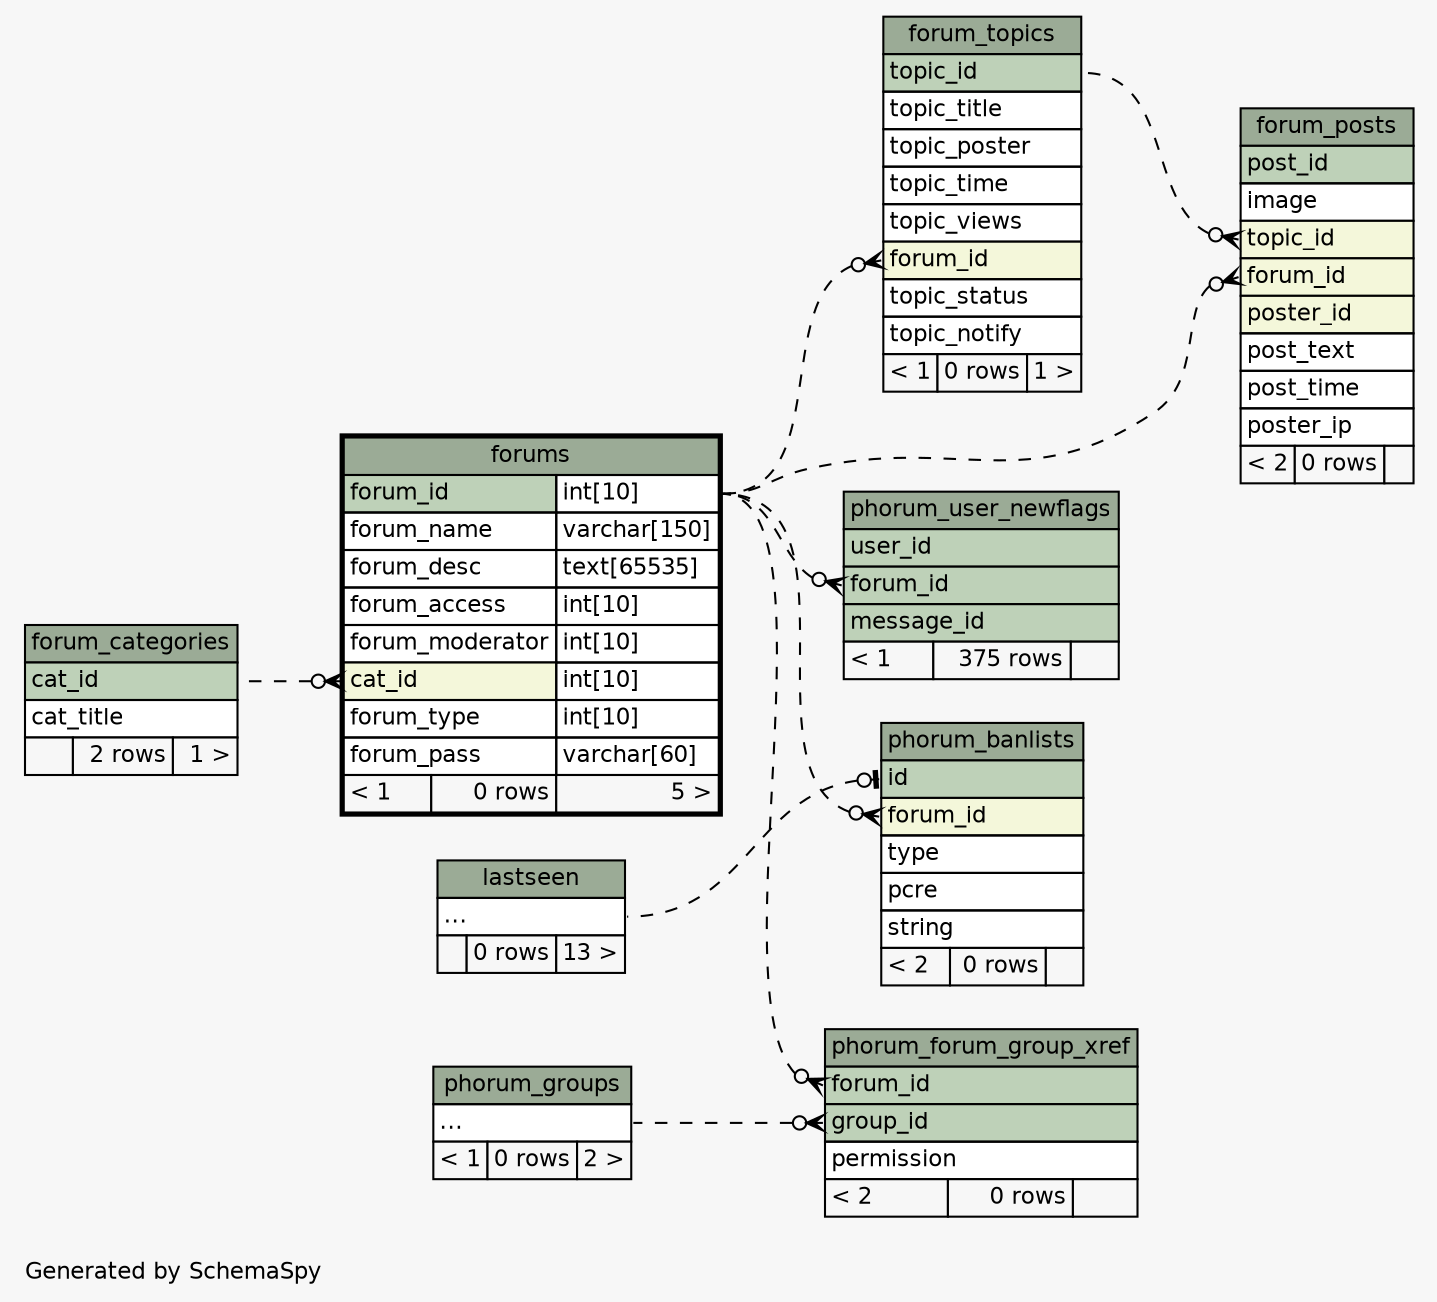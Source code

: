 // dot 2.38.0 on Mac OS X 10.9.4
// SchemaSpy rev 590
digraph "impliedTwoDegreesRelationshipsDiagram" {
  graph [
    rankdir="RL"
    bgcolor="#f7f7f7"
    label="\nGenerated by SchemaSpy"
    labeljust="l"
    nodesep="0.18"
    ranksep="0.46"
    fontname="Helvetica"
    fontsize="11"
  ];
  node [
    fontname="Helvetica"
    fontsize="11"
    shape="plaintext"
  ];
  edge [
    arrowsize="0.8"
  ];
  "forum_posts":"forum_id":w -> "forums":"forum_id.type":e [arrowhead=none dir=back arrowtail=crowodot style=dashed];
  "forum_posts":"topic_id":w -> "forum_topics":"topic_id":e [arrowhead=none dir=back arrowtail=crowodot style=dashed];
  "forum_topics":"forum_id":w -> "forums":"forum_id.type":e [arrowhead=none dir=back arrowtail=crowodot style=dashed];
  "forums":"cat_id":w -> "forum_categories":"cat_id":e [arrowhead=none dir=back arrowtail=crowodot style=dashed];
  "phorum_banlists":"forum_id":w -> "forums":"forum_id.type":e [arrowhead=none dir=back arrowtail=crowodot style=dashed];
  "phorum_banlists":"id":w -> "lastseen":"elipses":e [arrowhead=none dir=back arrowtail=teeodot style=dashed];
  "phorum_forum_group_xref":"forum_id":w -> "forums":"forum_id.type":e [arrowhead=none dir=back arrowtail=crowodot style=dashed];
  "phorum_forum_group_xref":"group_id":w -> "phorum_groups":"elipses":e [arrowhead=none dir=back arrowtail=crowodot style=dashed];
  "phorum_user_newflags":"forum_id":w -> "forums":"forum_id.type":e [arrowhead=none dir=back arrowtail=crowodot style=dashed];
  "forum_categories" [
    label=<
    <TABLE BORDER="0" CELLBORDER="1" CELLSPACING="0" BGCOLOR="#ffffff">
      <TR><TD COLSPAN="3" BGCOLOR="#9bab96" ALIGN="CENTER">forum_categories</TD></TR>
      <TR><TD PORT="cat_id" COLSPAN="3" BGCOLOR="#bed1b8" ALIGN="LEFT">cat_id</TD></TR>
      <TR><TD PORT="cat_title" COLSPAN="3" ALIGN="LEFT">cat_title</TD></TR>
      <TR><TD ALIGN="LEFT" BGCOLOR="#f7f7f7">  </TD><TD ALIGN="RIGHT" BGCOLOR="#f7f7f7">2 rows</TD><TD ALIGN="RIGHT" BGCOLOR="#f7f7f7">1 &gt;</TD></TR>
    </TABLE>>
    URL="forum_categories.html"
    tooltip="forum_categories"
  ];
  "forum_posts" [
    label=<
    <TABLE BORDER="0" CELLBORDER="1" CELLSPACING="0" BGCOLOR="#ffffff">
      <TR><TD COLSPAN="3" BGCOLOR="#9bab96" ALIGN="CENTER">forum_posts</TD></TR>
      <TR><TD PORT="post_id" COLSPAN="3" BGCOLOR="#bed1b8" ALIGN="LEFT">post_id</TD></TR>
      <TR><TD PORT="image" COLSPAN="3" ALIGN="LEFT">image</TD></TR>
      <TR><TD PORT="topic_id" COLSPAN="3" BGCOLOR="#f4f7da" ALIGN="LEFT">topic_id</TD></TR>
      <TR><TD PORT="forum_id" COLSPAN="3" BGCOLOR="#f4f7da" ALIGN="LEFT">forum_id</TD></TR>
      <TR><TD PORT="poster_id" COLSPAN="3" BGCOLOR="#f4f7da" ALIGN="LEFT">poster_id</TD></TR>
      <TR><TD PORT="post_text" COLSPAN="3" ALIGN="LEFT">post_text</TD></TR>
      <TR><TD PORT="post_time" COLSPAN="3" ALIGN="LEFT">post_time</TD></TR>
      <TR><TD PORT="poster_ip" COLSPAN="3" ALIGN="LEFT">poster_ip</TD></TR>
      <TR><TD ALIGN="LEFT" BGCOLOR="#f7f7f7">&lt; 2</TD><TD ALIGN="RIGHT" BGCOLOR="#f7f7f7">0 rows</TD><TD ALIGN="RIGHT" BGCOLOR="#f7f7f7">  </TD></TR>
    </TABLE>>
    URL="forum_posts.html"
    tooltip="forum_posts"
  ];
  "forum_topics" [
    label=<
    <TABLE BORDER="0" CELLBORDER="1" CELLSPACING="0" BGCOLOR="#ffffff">
      <TR><TD COLSPAN="3" BGCOLOR="#9bab96" ALIGN="CENTER">forum_topics</TD></TR>
      <TR><TD PORT="topic_id" COLSPAN="3" BGCOLOR="#bed1b8" ALIGN="LEFT">topic_id</TD></TR>
      <TR><TD PORT="topic_title" COLSPAN="3" ALIGN="LEFT">topic_title</TD></TR>
      <TR><TD PORT="topic_poster" COLSPAN="3" ALIGN="LEFT">topic_poster</TD></TR>
      <TR><TD PORT="topic_time" COLSPAN="3" ALIGN="LEFT">topic_time</TD></TR>
      <TR><TD PORT="topic_views" COLSPAN="3" ALIGN="LEFT">topic_views</TD></TR>
      <TR><TD PORT="forum_id" COLSPAN="3" BGCOLOR="#f4f7da" ALIGN="LEFT">forum_id</TD></TR>
      <TR><TD PORT="topic_status" COLSPAN="3" ALIGN="LEFT">topic_status</TD></TR>
      <TR><TD PORT="topic_notify" COLSPAN="3" ALIGN="LEFT">topic_notify</TD></TR>
      <TR><TD ALIGN="LEFT" BGCOLOR="#f7f7f7">&lt; 1</TD><TD ALIGN="RIGHT" BGCOLOR="#f7f7f7">0 rows</TD><TD ALIGN="RIGHT" BGCOLOR="#f7f7f7">1 &gt;</TD></TR>
    </TABLE>>
    URL="forum_topics.html"
    tooltip="forum_topics"
  ];
  "forums" [
    label=<
    <TABLE BORDER="2" CELLBORDER="1" CELLSPACING="0" BGCOLOR="#ffffff">
      <TR><TD COLSPAN="3" BGCOLOR="#9bab96" ALIGN="CENTER">forums</TD></TR>
      <TR><TD PORT="forum_id" COLSPAN="2" BGCOLOR="#bed1b8" ALIGN="LEFT">forum_id</TD><TD PORT="forum_id.type" ALIGN="LEFT">int[10]</TD></TR>
      <TR><TD PORT="forum_name" COLSPAN="2" ALIGN="LEFT">forum_name</TD><TD PORT="forum_name.type" ALIGN="LEFT">varchar[150]</TD></TR>
      <TR><TD PORT="forum_desc" COLSPAN="2" ALIGN="LEFT">forum_desc</TD><TD PORT="forum_desc.type" ALIGN="LEFT">text[65535]</TD></TR>
      <TR><TD PORT="forum_access" COLSPAN="2" ALIGN="LEFT">forum_access</TD><TD PORT="forum_access.type" ALIGN="LEFT">int[10]</TD></TR>
      <TR><TD PORT="forum_moderator" COLSPAN="2" ALIGN="LEFT">forum_moderator</TD><TD PORT="forum_moderator.type" ALIGN="LEFT">int[10]</TD></TR>
      <TR><TD PORT="cat_id" COLSPAN="2" BGCOLOR="#f4f7da" ALIGN="LEFT">cat_id</TD><TD PORT="cat_id.type" ALIGN="LEFT">int[10]</TD></TR>
      <TR><TD PORT="forum_type" COLSPAN="2" ALIGN="LEFT">forum_type</TD><TD PORT="forum_type.type" ALIGN="LEFT">int[10]</TD></TR>
      <TR><TD PORT="forum_pass" COLSPAN="2" ALIGN="LEFT">forum_pass</TD><TD PORT="forum_pass.type" ALIGN="LEFT">varchar[60]</TD></TR>
      <TR><TD ALIGN="LEFT" BGCOLOR="#f7f7f7">&lt; 1</TD><TD ALIGN="RIGHT" BGCOLOR="#f7f7f7">0 rows</TD><TD ALIGN="RIGHT" BGCOLOR="#f7f7f7">5 &gt;</TD></TR>
    </TABLE>>
    URL="forums.html"
    tooltip="forums"
  ];
  "lastseen" [
    label=<
    <TABLE BORDER="0" CELLBORDER="1" CELLSPACING="0" BGCOLOR="#ffffff">
      <TR><TD COLSPAN="3" BGCOLOR="#9bab96" ALIGN="CENTER">lastseen</TD></TR>
      <TR><TD PORT="elipses" COLSPAN="3" ALIGN="LEFT">...</TD></TR>
      <TR><TD ALIGN="LEFT" BGCOLOR="#f7f7f7">  </TD><TD ALIGN="RIGHT" BGCOLOR="#f7f7f7">0 rows</TD><TD ALIGN="RIGHT" BGCOLOR="#f7f7f7">13 &gt;</TD></TR>
    </TABLE>>
    URL="lastseen.html"
    tooltip="lastseen"
  ];
  "phorum_banlists" [
    label=<
    <TABLE BORDER="0" CELLBORDER="1" CELLSPACING="0" BGCOLOR="#ffffff">
      <TR><TD COLSPAN="3" BGCOLOR="#9bab96" ALIGN="CENTER">phorum_banlists</TD></TR>
      <TR><TD PORT="id" COLSPAN="3" BGCOLOR="#bed1b8" ALIGN="LEFT">id</TD></TR>
      <TR><TD PORT="forum_id" COLSPAN="3" BGCOLOR="#f4f7da" ALIGN="LEFT">forum_id</TD></TR>
      <TR><TD PORT="type" COLSPAN="3" ALIGN="LEFT">type</TD></TR>
      <TR><TD PORT="pcre" COLSPAN="3" ALIGN="LEFT">pcre</TD></TR>
      <TR><TD PORT="string" COLSPAN="3" ALIGN="LEFT">string</TD></TR>
      <TR><TD ALIGN="LEFT" BGCOLOR="#f7f7f7">&lt; 2</TD><TD ALIGN="RIGHT" BGCOLOR="#f7f7f7">0 rows</TD><TD ALIGN="RIGHT" BGCOLOR="#f7f7f7">  </TD></TR>
    </TABLE>>
    URL="phorum_banlists.html"
    tooltip="phorum_banlists"
  ];
  "phorum_forum_group_xref" [
    label=<
    <TABLE BORDER="0" CELLBORDER="1" CELLSPACING="0" BGCOLOR="#ffffff">
      <TR><TD COLSPAN="3" BGCOLOR="#9bab96" ALIGN="CENTER">phorum_forum_group_xref</TD></TR>
      <TR><TD PORT="forum_id" COLSPAN="3" BGCOLOR="#bed1b8" ALIGN="LEFT">forum_id</TD></TR>
      <TR><TD PORT="group_id" COLSPAN="3" BGCOLOR="#bed1b8" ALIGN="LEFT">group_id</TD></TR>
      <TR><TD PORT="permission" COLSPAN="3" ALIGN="LEFT">permission</TD></TR>
      <TR><TD ALIGN="LEFT" BGCOLOR="#f7f7f7">&lt; 2</TD><TD ALIGN="RIGHT" BGCOLOR="#f7f7f7">0 rows</TD><TD ALIGN="RIGHT" BGCOLOR="#f7f7f7">  </TD></TR>
    </TABLE>>
    URL="phorum_forum_group_xref.html"
    tooltip="phorum_forum_group_xref"
  ];
  "phorum_groups" [
    label=<
    <TABLE BORDER="0" CELLBORDER="1" CELLSPACING="0" BGCOLOR="#ffffff">
      <TR><TD COLSPAN="3" BGCOLOR="#9bab96" ALIGN="CENTER">phorum_groups</TD></TR>
      <TR><TD PORT="elipses" COLSPAN="3" ALIGN="LEFT">...</TD></TR>
      <TR><TD ALIGN="LEFT" BGCOLOR="#f7f7f7">&lt; 1</TD><TD ALIGN="RIGHT" BGCOLOR="#f7f7f7">0 rows</TD><TD ALIGN="RIGHT" BGCOLOR="#f7f7f7">2 &gt;</TD></TR>
    </TABLE>>
    URL="phorum_groups.html"
    tooltip="phorum_groups"
  ];
  "phorum_user_newflags" [
    label=<
    <TABLE BORDER="0" CELLBORDER="1" CELLSPACING="0" BGCOLOR="#ffffff">
      <TR><TD COLSPAN="3" BGCOLOR="#9bab96" ALIGN="CENTER">phorum_user_newflags</TD></TR>
      <TR><TD PORT="user_id" COLSPAN="3" BGCOLOR="#bed1b8" ALIGN="LEFT">user_id</TD></TR>
      <TR><TD PORT="forum_id" COLSPAN="3" BGCOLOR="#bed1b8" ALIGN="LEFT">forum_id</TD></TR>
      <TR><TD PORT="message_id" COLSPAN="3" BGCOLOR="#bed1b8" ALIGN="LEFT">message_id</TD></TR>
      <TR><TD ALIGN="LEFT" BGCOLOR="#f7f7f7">&lt; 1</TD><TD ALIGN="RIGHT" BGCOLOR="#f7f7f7">375 rows</TD><TD ALIGN="RIGHT" BGCOLOR="#f7f7f7">  </TD></TR>
    </TABLE>>
    URL="phorum_user_newflags.html"
    tooltip="phorum_user_newflags"
  ];
}
